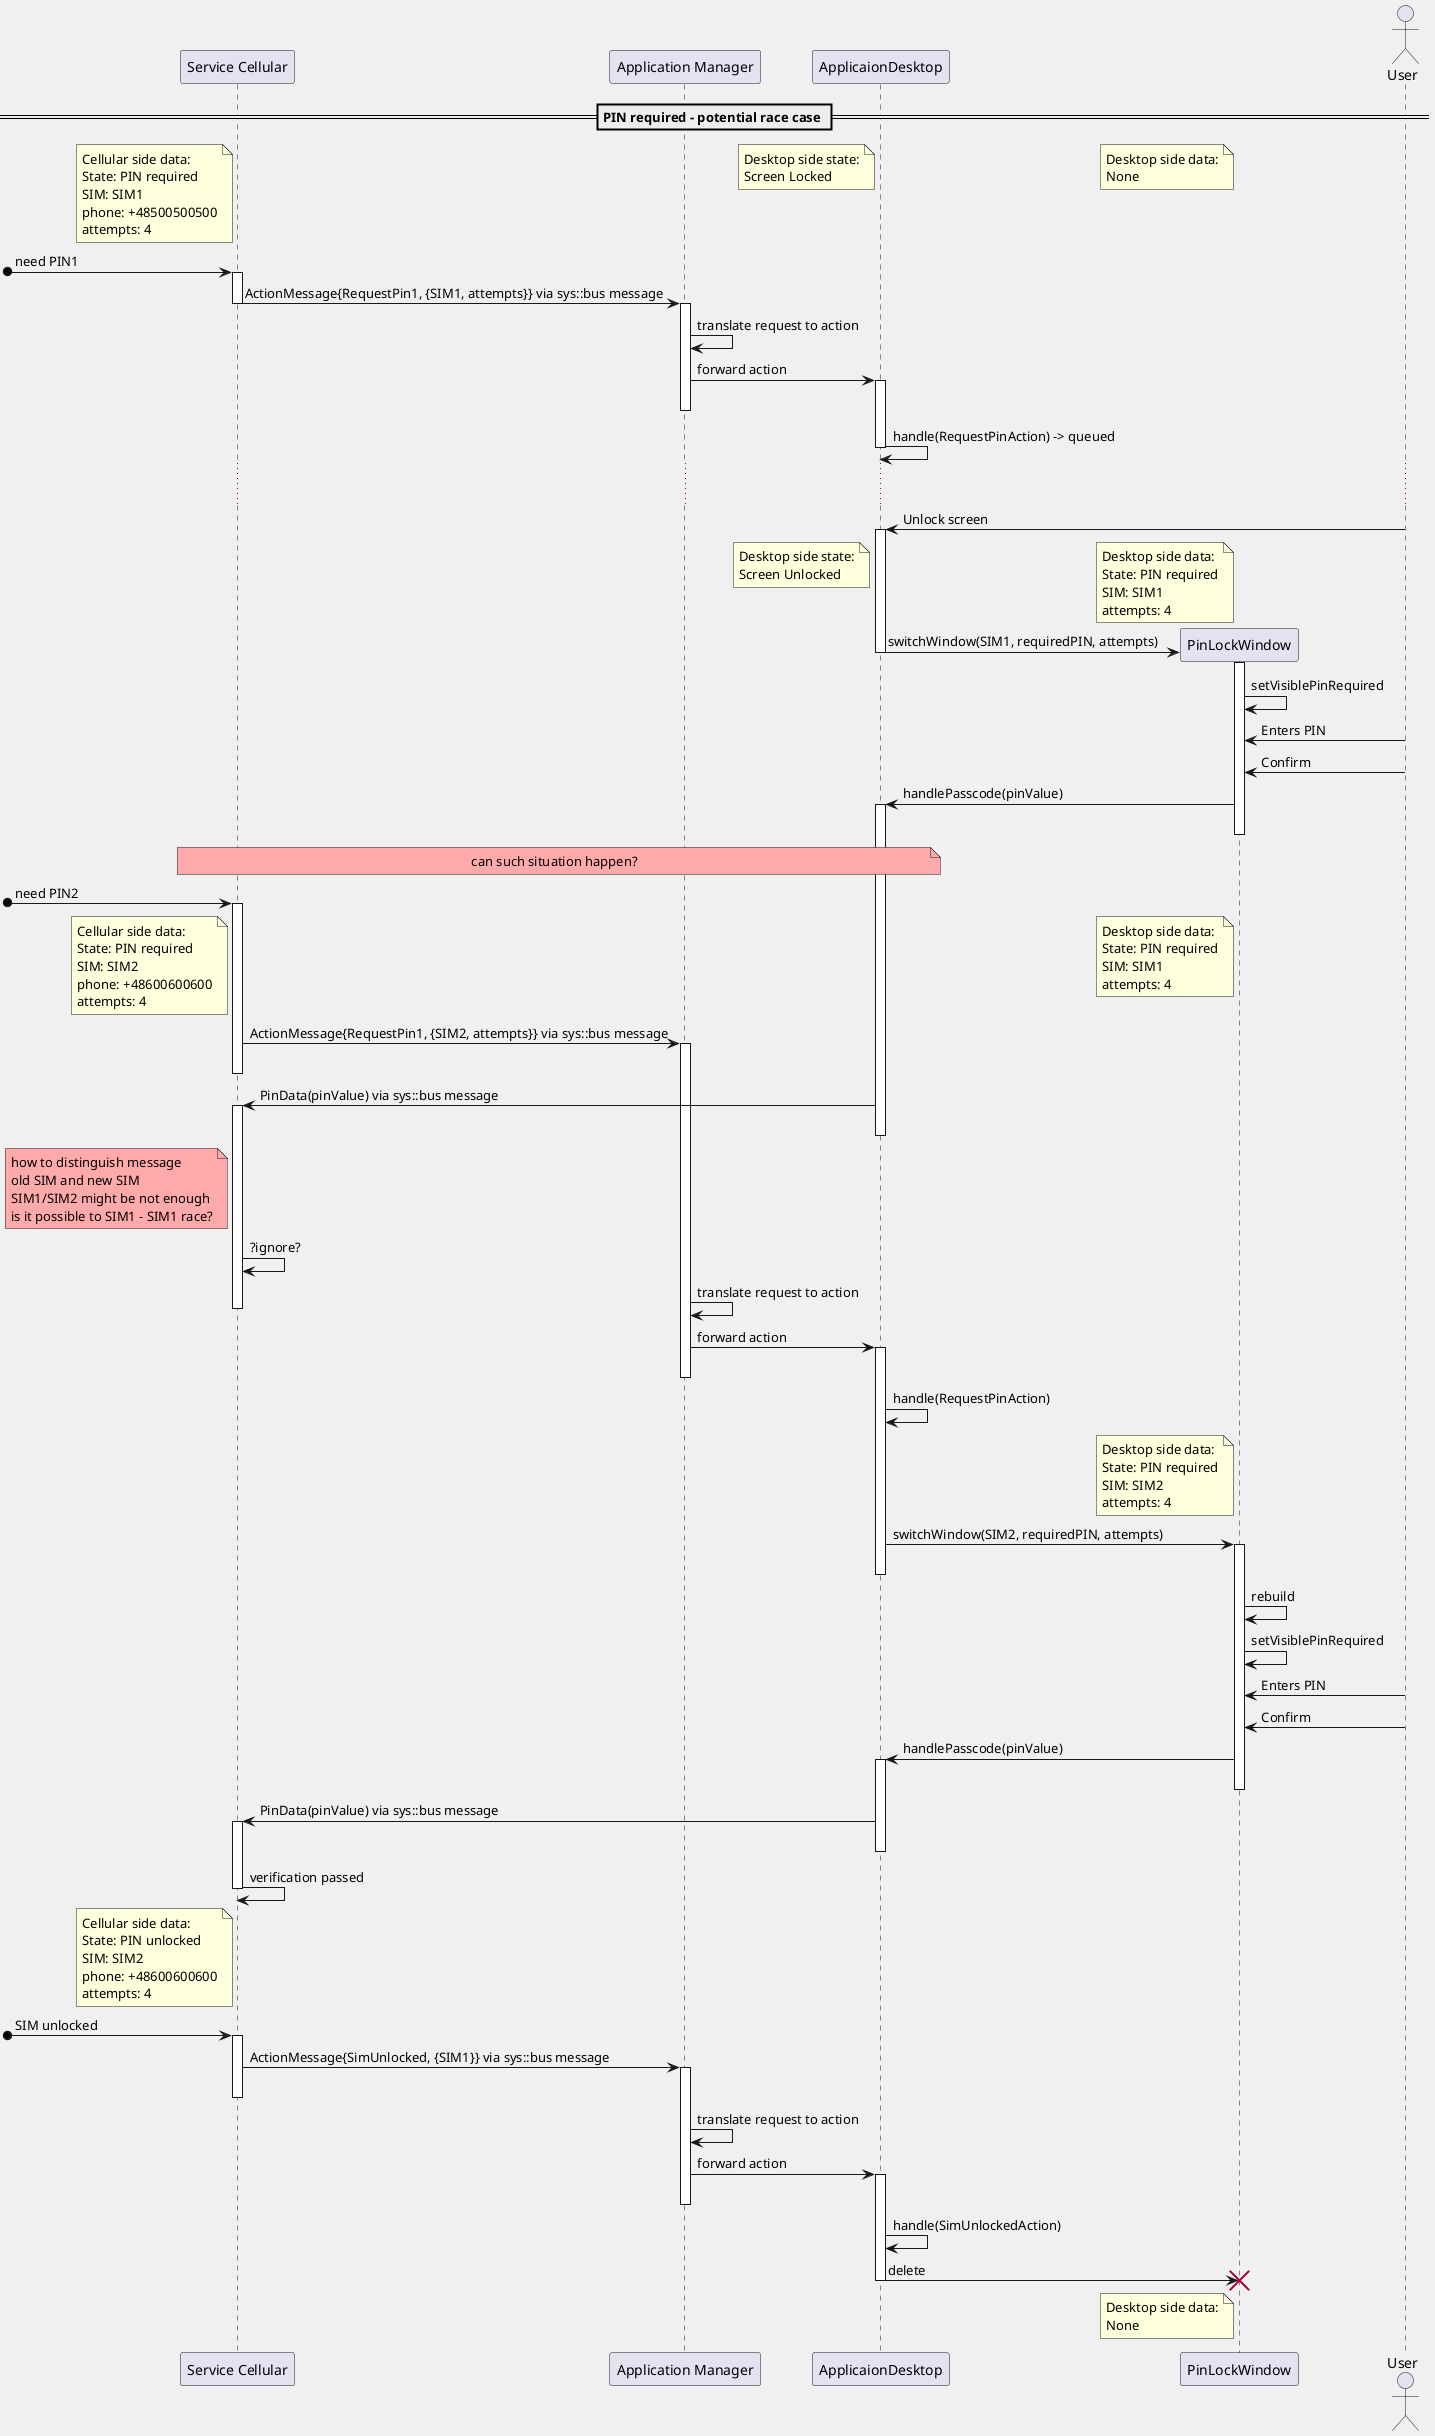 @startuml
skinparam BackgroundColor F0F0F0

participant "Service Cellular" as srvclr
participant "Application Manager" as appmgr
participant "ApplicaionDesktop" as appdsktp
participant "PinLockWindow" as pinwin
actor User

    == PIN required - potential race case ==

note left of srvclr
    Cellular side data:
    State: PIN required
    SIM: SIM1
    phone: +48500500500
    attempts: 4
end note
/ note left of appdsktp
    Desktop side state:
    Screen Locked
end note
/ note left of pinwin
    Desktop side data:
    None
end note

[o->srvclr : need PIN1
    activate srvclr
srvclr -> appmgr : ActionMessage{RequestPin1, {SIM1, attempts}} via sys::bus message
    deactivate srvclr
    activate appmgr
    appmgr -> appmgr : translate request to action
    appmgr -> appdsktp : forward action
        activate appdsktp
    deactivate appmgr
        appdsktp -> appdsktp : handle(RequestPinAction) -> queued
        deactivate appdsktp

        ... ...
        appdsktp <- User : Unlock screen
        activate appdsktp

note left of pinwin
    Desktop side data:
    State: PIN required
    SIM: SIM1
    attempts: 4
end note
/ note left of appdsktp
    Desktop side state:
    Screen Unlocked
end note

        appdsktp -> pinwin ** : switchWindow(SIM1, requiredPIN, attempts)
        deactivate appdsktp
            activate pinwin
            pinwin -> pinwin : setVisiblePinRequired
            pinwin <- User : Enters PIN
            pinwin <- User : Confirm
        appdsktp <- pinwin : handlePasscode(pinValue)
        activate appdsktp
            deactivate pinwin
note over srvclr, appdsktp #FFAAAA
    can such situation happen?
end note

[o->srvclr : need PIN2
activate srvclr

note left of srvclr
    Cellular side data:
    State: PIN required
    SIM: SIM2
    phone: +48600600600
    attempts: 4
end note
/ note left of pinwin
    Desktop side data:
    State: PIN required
    SIM: SIM1
    attempts: 4
end note

srvclr -> appmgr : ActionMessage{RequestPin1, {SIM2, attempts}} via sys::bus message
    activate appmgr
deactivate srvclr

srvclr <- appdsktp : PinData(pinValue) via sys::bus message
activate srvclr
        deactivate appdsktp
note left of srvclr #FFAAAA
    how to distinguish message
    old SIM and new SIM
    SIM1/SIM2 might be not enough
    is it possible to SIM1 - SIM1 race?
end note
srvclr -> srvclr : ?ignore?

    appmgr -> appmgr : translate request to action
deactivate srvclr
    appmgr -> appdsktp : forward action
        activate appdsktp
    deactivate appmgr
        appdsktp -> appdsktp : handle(RequestPinAction)

note left of pinwin
    Desktop side data:
    State: PIN required
    SIM: SIM2
    attempts: 4
end note

        appdsktp -> pinwin : switchWindow(SIM2, requiredPIN, attempts)
            activate pinwin
        deactivate appdsktp
            pinwin -> pinwin : rebuild
            pinwin -> pinwin : setVisiblePinRequired
            pinwin <- User : Enters PIN
            pinwin <- User : Confirm
        appdsktp <- pinwin : handlePasscode(pinValue)
        activate appdsktp
            deactivate pinwin
srvclr <- appdsktp : PinData(pinValue) via sys::bus message
activate srvclr
        deactivate appdsktp
srvclr -> srvclr : verification passed
deactivate srvclr
note left of srvclr
    Cellular side data:
    State: PIN unlocked
    SIM: SIM2
    phone: +48600600600
    attempts: 4
end note

[o->srvclr : SIM unlocked
activate srvclr
srvclr -> appmgr : ActionMessage{SimUnlocked, {SIM1}} via sys::bus message
    activate appmgr
deactivate srvclr
    appmgr -> appmgr : translate request to action
    appmgr -> appdsktp : forward action
        activate appdsktp
    deactivate appmgr
        appdsktp -> appdsktp : handle(SimUnlockedAction)
        appdsktp -> pinwin !! : delete
        deactivate appdsktp
note left of pinwin
    Desktop side data:
    None
end note

@enduml
